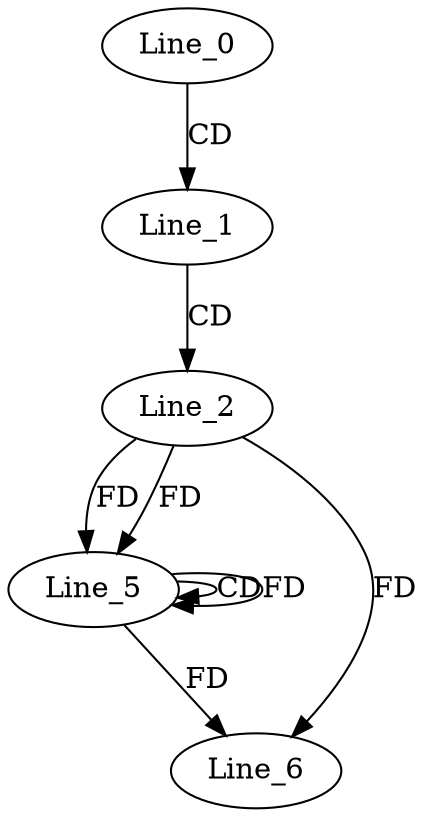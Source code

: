 digraph G {
  Line_0;
  Line_1;
  Line_2;
  Line_5;
  Line_5;
  Line_5;
  Line_6;
  Line_0 -> Line_1 [ label="CD" ];
  Line_1 -> Line_2 [ label="CD" ];
  Line_2 -> Line_5 [ label="FD" ];
  Line_5 -> Line_5 [ label="CD" ];
  Line_2 -> Line_5 [ label="FD" ];
  Line_5 -> Line_5 [ label="FD" ];
  Line_2 -> Line_6 [ label="FD" ];
  Line_5 -> Line_6 [ label="FD" ];
}
